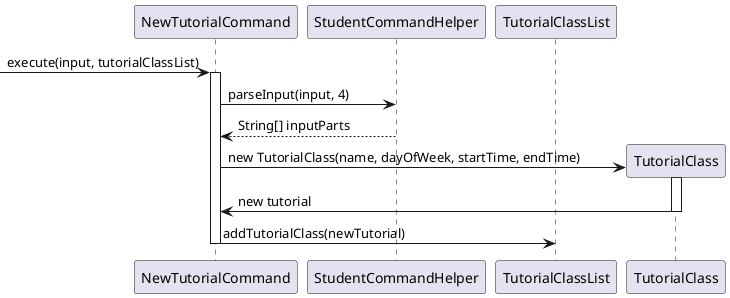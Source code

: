 @startuml
participant "NewTutorialCommand" as Command
participant "StudentCommandHelper" as Helper
participant "TutorialClassList" as List
participant "TutorialClass" as Tutorial

-> Command: execute(input, tutorialClassList)

activate Command

Command -> Helper: parseInput(input, 4)
Helper --> Command: String[] inputParts

create Tutorial
Command -> Tutorial: new TutorialClass(name, dayOfWeek, startTime, endTime)
activate Tutorial
Tutorial -> Command: new tutorial
deactivate Tutorial

Command -> List: addTutorialClass(newTutorial)


deactivate Command
@enduml
